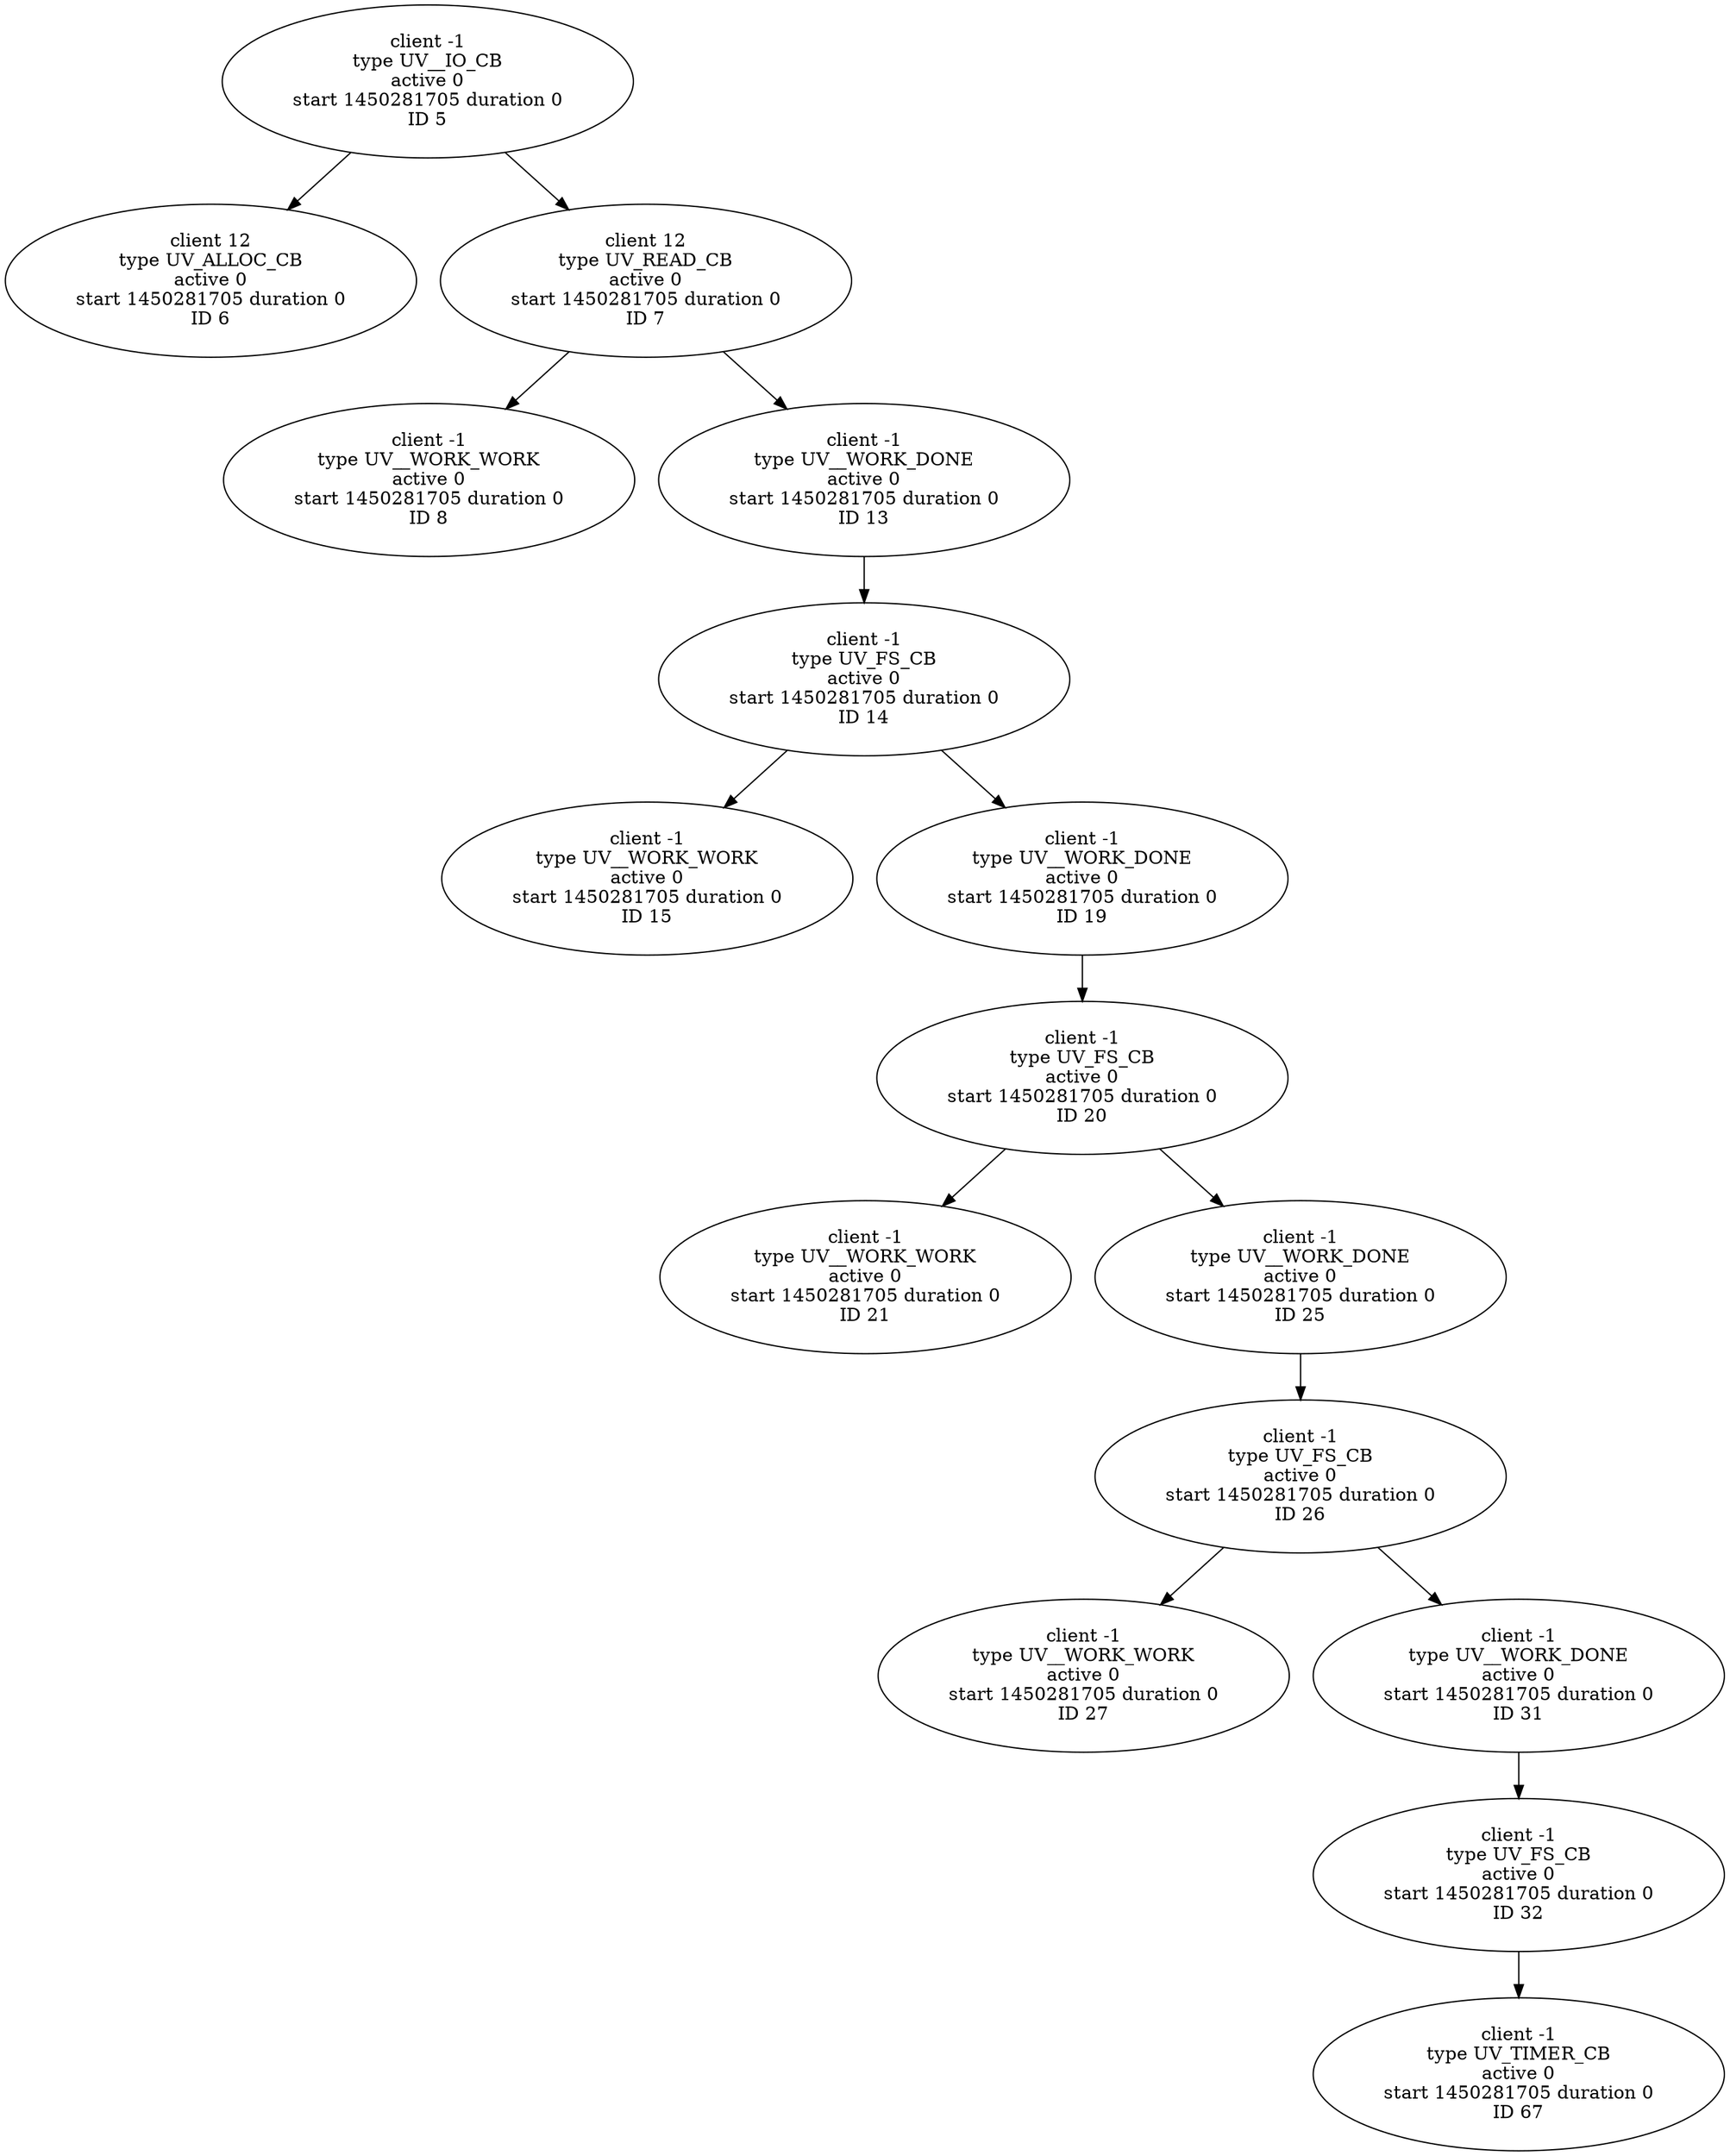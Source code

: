 digraph 3 {
	graph [bb="0,0,1015,1658"];
	node [label="\N"];
	5	 [height=1.6303,
		label="client -1\ntype UV__IO_CB\nactive 0\nstart 1450281705 duration 0\nID 5",
		pos="250,1599",
		width=3.3362];
	6	 [height=1.6303,
		label="client 12\ntype UV_ALLOC_CB\nactive 0\nstart 1450281705 duration 0\nID 6",
		pos="121,1445",
		width=3.3362];
	5 -> 6	 [pos="e,166.29,1499.4 204.52,1544.4 194.25,1532.3 183.27,1519.4 172.76,1507"];
	7	 [height=1.6303,
		label="client 12\ntype UV_READ_CB\nactive 0\nstart 1450281705 duration 0\nID 7",
		pos="379,1445",
		width=3.3362];
	5 -> 7	 [pos="e,333.71,1499.4 295.48,1544.4 305.75,1532.3 316.73,1519.4 327.24,1507"];
	8	 [height=1.6303,
		label="client -1\ntype UV__WORK_WORK\nactive 0\nstart 1450281705 duration 0\nID 8",
		pos="250,1291",
		width=3.3362];
	7 -> 8	 [pos="e,295.29,1345.4 333.52,1390.4 323.25,1378.3 312.27,1365.4 301.76,1353"];
	13	 [height=1.6303,
		label="client -1\ntype UV__WORK_DONE\nactive 0\nstart 1450281705 duration 0\nID 13",
		pos="508,1291",
		width=3.3362];
	7 -> 13	 [pos="e,462.71,1345.4 424.48,1390.4 434.75,1378.3 445.73,1365.4 456.24,1353"];
	14	 [height=1.6303,
		label="client -1\ntype UV_FS_CB\nactive 0\nstart 1450281705 duration 0\nID 14",
		pos="508,1137",
		width=3.3362];
	13 -> 14	 [pos="e,508,1195.7 508,1232.1 508,1223.5 508,1214.7 508,1205.9"];
	15	 [height=1.6303,
		label="client -1\ntype UV__WORK_WORK\nactive 0\nstart 1450281705 duration 0\nID 15",
		pos="379,983",
		width=3.3362];
	14 -> 15	 [pos="e,424.29,1037.4 462.52,1082.4 452.25,1070.3 441.27,1057.4 430.76,1045"];
	19	 [height=1.6303,
		label="client -1\ntype UV__WORK_DONE\nactive 0\nstart 1450281705 duration 0\nID 19",
		pos="637,983",
		width=3.3362];
	14 -> 19	 [pos="e,591.71,1037.4 553.48,1082.4 563.75,1070.3 574.73,1057.4 585.24,1045"];
	20	 [height=1.6303,
		label="client -1\ntype UV_FS_CB\nactive 0\nstart 1450281705 duration 0\nID 20",
		pos="637,829",
		width=3.3362];
	19 -> 20	 [pos="e,637,887.74 637,924.1 637,915.54 637,906.65 637,897.91"];
	21	 [height=1.6303,
		label="client -1\ntype UV__WORK_WORK\nactive 0\nstart 1450281705 duration 0\nID 21",
		pos="508,675",
		width=3.3362];
	20 -> 21	 [pos="e,553.29,729.36 591.52,774.41 581.25,762.31 570.27,749.37 559.76,736.99"];
	25	 [height=1.6303,
		label="client -1\ntype UV__WORK_DONE\nactive 0\nstart 1450281705 duration 0\nID 25",
		pos="766,675",
		width=3.3362];
	20 -> 25	 [pos="e,720.71,729.36 682.48,774.41 692.75,762.31 703.73,749.37 714.24,736.99"];
	26	 [height=1.6303,
		label="client -1\ntype UV_FS_CB\nactive 0\nstart 1450281705 duration 0\nID 26",
		pos="766,521",
		width=3.3362];
	25 -> 26	 [pos="e,766,579.74 766,616.1 766,607.54 766,598.65 766,589.91"];
	27	 [height=1.6303,
		label="client -1\ntype UV__WORK_WORK\nactive 0\nstart 1450281705 duration 0\nID 27",
		pos="637,367",
		width=3.3362];
	26 -> 27	 [pos="e,682.29,421.36 720.52,466.41 710.25,454.31 699.27,441.37 688.76,428.99"];
	31	 [height=1.6303,
		label="client -1\ntype UV__WORK_DONE\nactive 0\nstart 1450281705 duration 0\nID 31",
		pos="895,367",
		width=3.3362];
	26 -> 31	 [pos="e,849.71,421.36 811.48,466.41 821.75,454.31 832.73,441.37 843.24,428.99"];
	32	 [height=1.6303,
		label="client -1\ntype UV_FS_CB\nactive 0\nstart 1450281705 duration 0\nID 32",
		pos="895,213",
		width=3.3362];
	31 -> 32	 [pos="e,895,271.74 895,308.1 895,299.54 895,290.65 895,281.91"];
	67	 [height=1.6303,
		label="client -1\ntype UV_TIMER_CB\nactive 0\nstart 1450281705 duration 0\nID 67",
		pos="895,59",
		width=3.3362];
	32 -> 67	 [pos="e,895,117.74 895,154.1 895,145.54 895,136.65 895,127.91"];
}
